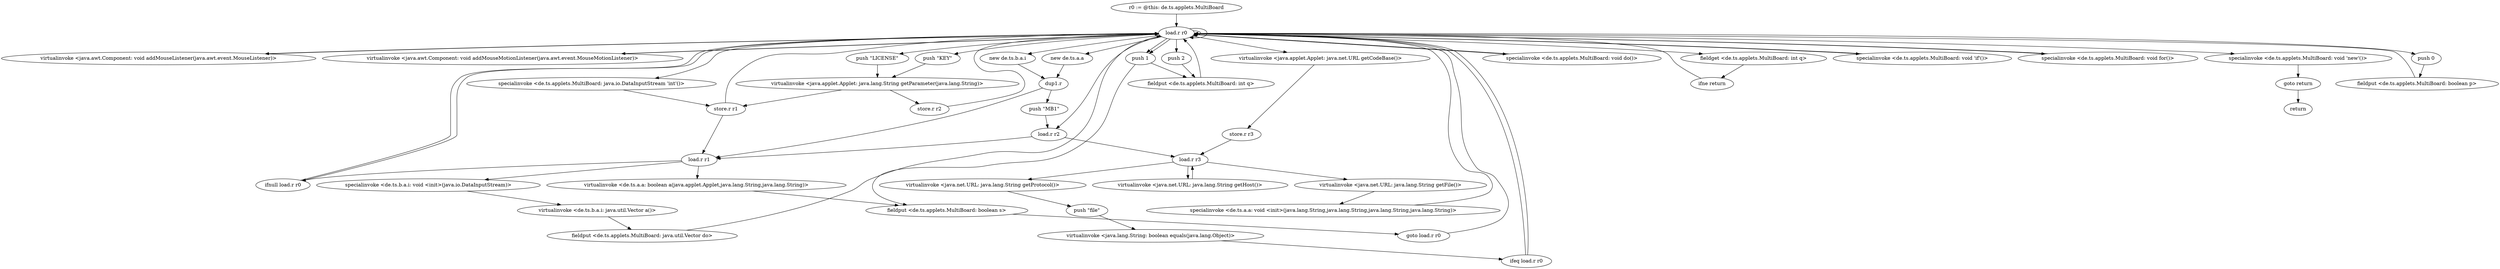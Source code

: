 digraph "" {
    "r0 := @this: de.ts.applets.MultiBoard"
    "load.r r0"
    "r0 := @this: de.ts.applets.MultiBoard"->"load.r r0";
    "load.r r0"->"load.r r0";
    "virtualinvoke <java.awt.Component: void addMouseListener(java.awt.event.MouseListener)>"
    "load.r r0"->"virtualinvoke <java.awt.Component: void addMouseListener(java.awt.event.MouseListener)>";
    "virtualinvoke <java.awt.Component: void addMouseListener(java.awt.event.MouseListener)>"->"load.r r0";
    "load.r r0"->"load.r r0";
    "virtualinvoke <java.awt.Component: void addMouseMotionListener(java.awt.event.MouseMotionListener)>"
    "load.r r0"->"virtualinvoke <java.awt.Component: void addMouseMotionListener(java.awt.event.MouseMotionListener)>";
    "virtualinvoke <java.awt.Component: void addMouseMotionListener(java.awt.event.MouseMotionListener)>"->"load.r r0";
    "push \"KEY\""
    "load.r r0"->"push \"KEY\"";
    "virtualinvoke <java.applet.Applet: java.lang.String getParameter(java.lang.String)>"
    "push \"KEY\""->"virtualinvoke <java.applet.Applet: java.lang.String getParameter(java.lang.String)>";
    "store.r r1"
    "virtualinvoke <java.applet.Applet: java.lang.String getParameter(java.lang.String)>"->"store.r r1";
    "store.r r1"->"load.r r0";
    "push \"LICENSE\""
    "load.r r0"->"push \"LICENSE\"";
    "push \"LICENSE\""->"virtualinvoke <java.applet.Applet: java.lang.String getParameter(java.lang.String)>";
    "store.r r2"
    "virtualinvoke <java.applet.Applet: java.lang.String getParameter(java.lang.String)>"->"store.r r2";
    "store.r r2"->"load.r r0";
    "virtualinvoke <java.applet.Applet: java.net.URL getCodeBase()>"
    "load.r r0"->"virtualinvoke <java.applet.Applet: java.net.URL getCodeBase()>";
    "store.r r3"
    "virtualinvoke <java.applet.Applet: java.net.URL getCodeBase()>"->"store.r r3";
    "load.r r3"
    "store.r r3"->"load.r r3";
    "virtualinvoke <java.net.URL: java.lang.String getProtocol()>"
    "load.r r3"->"virtualinvoke <java.net.URL: java.lang.String getProtocol()>";
    "push \"file\""
    "virtualinvoke <java.net.URL: java.lang.String getProtocol()>"->"push \"file\"";
    "virtualinvoke <java.lang.String: boolean equals(java.lang.Object)>"
    "push \"file\""->"virtualinvoke <java.lang.String: boolean equals(java.lang.Object)>";
    "ifeq load.r r0"
    "virtualinvoke <java.lang.String: boolean equals(java.lang.Object)>"->"ifeq load.r r0";
    "ifeq load.r r0"->"load.r r0";
    "push 1"
    "load.r r0"->"push 1";
    "fieldput <de.ts.applets.MultiBoard: boolean s>"
    "push 1"->"fieldput <de.ts.applets.MultiBoard: boolean s>";
    "goto load.r r0"
    "fieldput <de.ts.applets.MultiBoard: boolean s>"->"goto load.r r0";
    "goto load.r r0"->"load.r r0";
    "specialinvoke <de.ts.applets.MultiBoard: void do()>"
    "load.r r0"->"specialinvoke <de.ts.applets.MultiBoard: void do()>";
    "specialinvoke <de.ts.applets.MultiBoard: void do()>"->"load.r r0";
    "fieldget <de.ts.applets.MultiBoard: int q>"
    "load.r r0"->"fieldget <de.ts.applets.MultiBoard: int q>";
    "ifne return"
    "fieldget <de.ts.applets.MultiBoard: int q>"->"ifne return";
    "ifne return"->"load.r r0";
    "specialinvoke <de.ts.applets.MultiBoard: java.io.DataInputStream 'int'()>"
    "load.r r0"->"specialinvoke <de.ts.applets.MultiBoard: java.io.DataInputStream 'int'()>";
    "specialinvoke <de.ts.applets.MultiBoard: java.io.DataInputStream 'int'()>"->"store.r r1";
    "load.r r1"
    "store.r r1"->"load.r r1";
    "ifnull load.r r0"
    "load.r r1"->"ifnull load.r r0";
    "ifnull load.r r0"->"load.r r0";
    "load.r r0"->"push 1";
    "fieldput <de.ts.applets.MultiBoard: int q>"
    "push 1"->"fieldput <de.ts.applets.MultiBoard: int q>";
    "fieldput <de.ts.applets.MultiBoard: int q>"->"load.r r0";
    "new de.ts.b.a.i"
    "load.r r0"->"new de.ts.b.a.i";
    "dup1.r"
    "new de.ts.b.a.i"->"dup1.r";
    "dup1.r"->"load.r r1";
    "specialinvoke <de.ts.b.a.i: void <init>(java.io.DataInputStream)>"
    "load.r r1"->"specialinvoke <de.ts.b.a.i: void <init>(java.io.DataInputStream)>";
    "virtualinvoke <de.ts.b.a.i: java.util.Vector a()>"
    "specialinvoke <de.ts.b.a.i: void <init>(java.io.DataInputStream)>"->"virtualinvoke <de.ts.b.a.i: java.util.Vector a()>";
    "fieldput <de.ts.applets.MultiBoard: java.util.Vector do>"
    "virtualinvoke <de.ts.b.a.i: java.util.Vector a()>"->"fieldput <de.ts.applets.MultiBoard: java.util.Vector do>";
    "fieldput <de.ts.applets.MultiBoard: java.util.Vector do>"->"load.r r0";
    "specialinvoke <de.ts.applets.MultiBoard: void 'if'()>"
    "load.r r0"->"specialinvoke <de.ts.applets.MultiBoard: void 'if'()>";
    "specialinvoke <de.ts.applets.MultiBoard: void 'if'()>"->"load.r r0";
    "specialinvoke <de.ts.applets.MultiBoard: void for()>"
    "load.r r0"->"specialinvoke <de.ts.applets.MultiBoard: void for()>";
    "specialinvoke <de.ts.applets.MultiBoard: void for()>"->"load.r r0";
    "specialinvoke <de.ts.applets.MultiBoard: void 'new'()>"
    "load.r r0"->"specialinvoke <de.ts.applets.MultiBoard: void 'new'()>";
    "goto return"
    "specialinvoke <de.ts.applets.MultiBoard: void 'new'()>"->"goto return";
    "return"
    "goto return"->"return";
    "ifnull load.r r0"->"load.r r0";
    "push 2"
    "load.r r0"->"push 2";
    "push 2"->"fieldput <de.ts.applets.MultiBoard: int q>";
    "ifeq load.r r0"->"load.r r0";
    "push 0"
    "load.r r0"->"push 0";
    "fieldput <de.ts.applets.MultiBoard: boolean p>"
    "push 0"->"fieldput <de.ts.applets.MultiBoard: boolean p>";
    "fieldput <de.ts.applets.MultiBoard: boolean p>"->"load.r r0";
    "new de.ts.a.a"
    "load.r r0"->"new de.ts.a.a";
    "new de.ts.a.a"->"dup1.r";
    "push \"MB1\""
    "dup1.r"->"push \"MB1\"";
    "load.r r2"
    "push \"MB1\""->"load.r r2";
    "load.r r2"->"load.r r3";
    "virtualinvoke <java.net.URL: java.lang.String getHost()>"
    "load.r r3"->"virtualinvoke <java.net.URL: java.lang.String getHost()>";
    "virtualinvoke <java.net.URL: java.lang.String getHost()>"->"load.r r3";
    "virtualinvoke <java.net.URL: java.lang.String getFile()>"
    "load.r r3"->"virtualinvoke <java.net.URL: java.lang.String getFile()>";
    "specialinvoke <de.ts.a.a: void <init>(java.lang.String,java.lang.String,java.lang.String,java.lang.String)>"
    "virtualinvoke <java.net.URL: java.lang.String getFile()>"->"specialinvoke <de.ts.a.a: void <init>(java.lang.String,java.lang.String,java.lang.String,java.lang.String)>";
    "specialinvoke <de.ts.a.a: void <init>(java.lang.String,java.lang.String,java.lang.String,java.lang.String)>"->"load.r r0";
    "load.r r0"->"load.r r2";
    "load.r r2"->"load.r r1";
    "virtualinvoke <de.ts.a.a: boolean a(java.applet.Applet,java.lang.String,java.lang.String)>"
    "load.r r1"->"virtualinvoke <de.ts.a.a: boolean a(java.applet.Applet,java.lang.String,java.lang.String)>";
    "virtualinvoke <de.ts.a.a: boolean a(java.applet.Applet,java.lang.String,java.lang.String)>"->"fieldput <de.ts.applets.MultiBoard: boolean s>";
}
